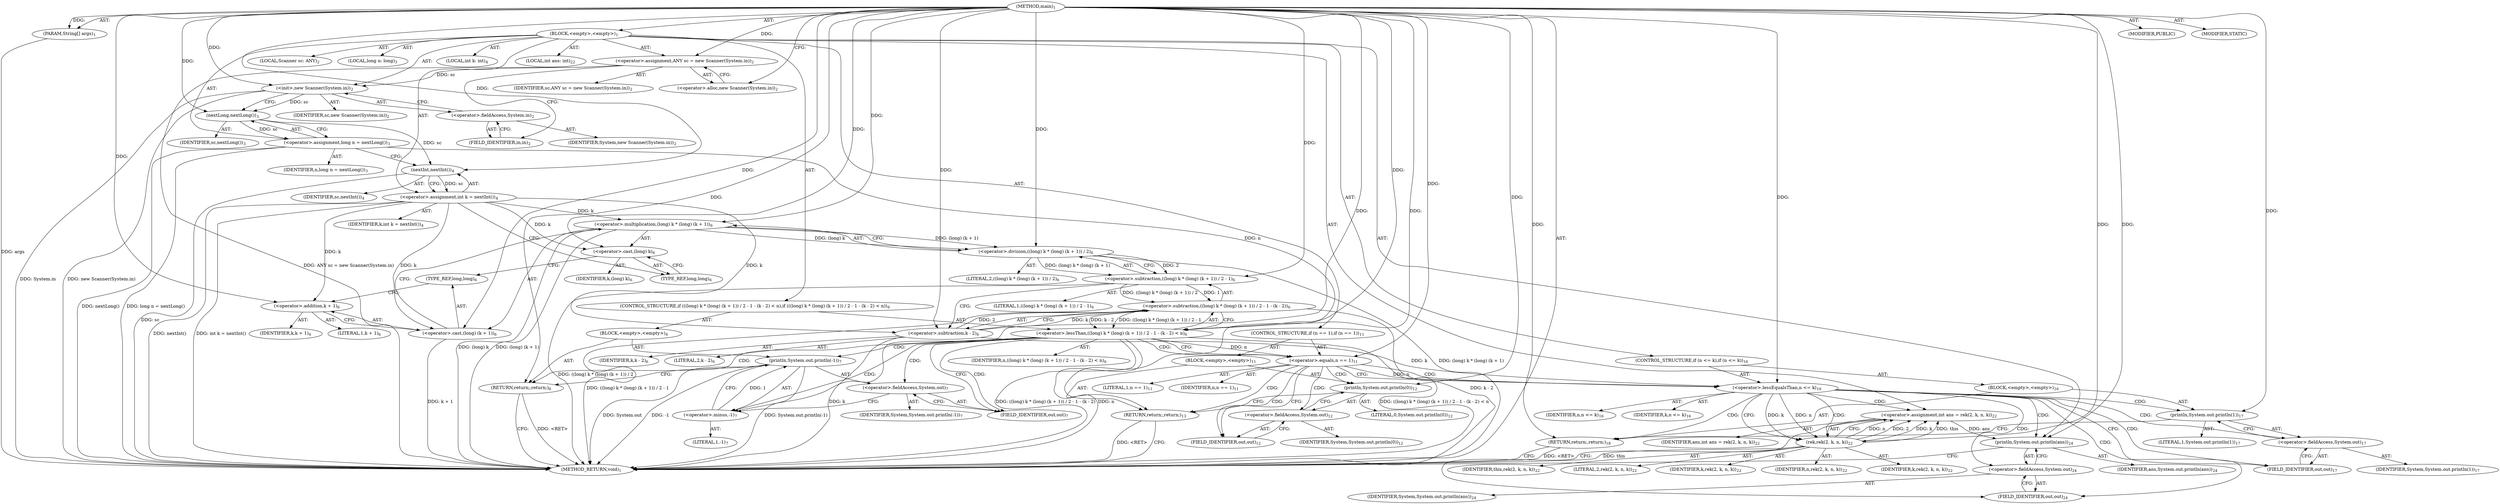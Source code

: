 digraph "main" {  
"19" [label = <(METHOD,main)<SUB>1</SUB>> ]
"20" [label = <(PARAM,String[] args)<SUB>1</SUB>> ]
"21" [label = <(BLOCK,&lt;empty&gt;,&lt;empty&gt;)<SUB>1</SUB>> ]
"4" [label = <(LOCAL,Scanner sc: ANY)<SUB>2</SUB>> ]
"22" [label = <(&lt;operator&gt;.assignment,ANY sc = new Scanner(System.in))<SUB>2</SUB>> ]
"23" [label = <(IDENTIFIER,sc,ANY sc = new Scanner(System.in))<SUB>2</SUB>> ]
"24" [label = <(&lt;operator&gt;.alloc,new Scanner(System.in))<SUB>2</SUB>> ]
"25" [label = <(&lt;init&gt;,new Scanner(System.in))<SUB>2</SUB>> ]
"3" [label = <(IDENTIFIER,sc,new Scanner(System.in))<SUB>2</SUB>> ]
"26" [label = <(&lt;operator&gt;.fieldAccess,System.in)<SUB>2</SUB>> ]
"27" [label = <(IDENTIFIER,System,new Scanner(System.in))<SUB>2</SUB>> ]
"28" [label = <(FIELD_IDENTIFIER,in,in)<SUB>2</SUB>> ]
"29" [label = <(LOCAL,long n: long)<SUB>3</SUB>> ]
"30" [label = <(&lt;operator&gt;.assignment,long n = nextLong())<SUB>3</SUB>> ]
"31" [label = <(IDENTIFIER,n,long n = nextLong())<SUB>3</SUB>> ]
"32" [label = <(nextLong,nextLong())<SUB>3</SUB>> ]
"33" [label = <(IDENTIFIER,sc,nextLong())<SUB>3</SUB>> ]
"34" [label = <(LOCAL,int k: int)<SUB>4</SUB>> ]
"35" [label = <(&lt;operator&gt;.assignment,int k = nextInt())<SUB>4</SUB>> ]
"36" [label = <(IDENTIFIER,k,int k = nextInt())<SUB>4</SUB>> ]
"37" [label = <(nextInt,nextInt())<SUB>4</SUB>> ]
"38" [label = <(IDENTIFIER,sc,nextInt())<SUB>4</SUB>> ]
"39" [label = <(CONTROL_STRUCTURE,if (((long) k * (long) (k + 1)) / 2 - 1 - (k - 2) &lt; n),if (((long) k * (long) (k + 1)) / 2 - 1 - (k - 2) &lt; n))<SUB>6</SUB>> ]
"40" [label = <(&lt;operator&gt;.lessThan,((long) k * (long) (k + 1)) / 2 - 1 - (k - 2) &lt; n)<SUB>6</SUB>> ]
"41" [label = <(&lt;operator&gt;.subtraction,((long) k * (long) (k + 1)) / 2 - 1 - (k - 2))<SUB>6</SUB>> ]
"42" [label = <(&lt;operator&gt;.subtraction,((long) k * (long) (k + 1)) / 2 - 1)<SUB>6</SUB>> ]
"43" [label = <(&lt;operator&gt;.division,((long) k * (long) (k + 1)) / 2)<SUB>6</SUB>> ]
"44" [label = <(&lt;operator&gt;.multiplication,(long) k * (long) (k + 1))<SUB>6</SUB>> ]
"45" [label = <(&lt;operator&gt;.cast,(long) k)<SUB>6</SUB>> ]
"46" [label = <(TYPE_REF,long,long)<SUB>6</SUB>> ]
"47" [label = <(IDENTIFIER,k,(long) k)<SUB>6</SUB>> ]
"48" [label = <(&lt;operator&gt;.cast,(long) (k + 1))<SUB>6</SUB>> ]
"49" [label = <(TYPE_REF,long,long)<SUB>6</SUB>> ]
"50" [label = <(&lt;operator&gt;.addition,k + 1)<SUB>6</SUB>> ]
"51" [label = <(IDENTIFIER,k,k + 1)<SUB>6</SUB>> ]
"52" [label = <(LITERAL,1,k + 1)<SUB>6</SUB>> ]
"53" [label = <(LITERAL,2,((long) k * (long) (k + 1)) / 2)<SUB>6</SUB>> ]
"54" [label = <(LITERAL,1,((long) k * (long) (k + 1)) / 2 - 1)<SUB>6</SUB>> ]
"55" [label = <(&lt;operator&gt;.subtraction,k - 2)<SUB>6</SUB>> ]
"56" [label = <(IDENTIFIER,k,k - 2)<SUB>6</SUB>> ]
"57" [label = <(LITERAL,2,k - 2)<SUB>6</SUB>> ]
"58" [label = <(IDENTIFIER,n,((long) k * (long) (k + 1)) / 2 - 1 - (k - 2) &lt; n)<SUB>6</SUB>> ]
"59" [label = <(BLOCK,&lt;empty&gt;,&lt;empty&gt;)<SUB>6</SUB>> ]
"60" [label = <(println,System.out.println(-1))<SUB>7</SUB>> ]
"61" [label = <(&lt;operator&gt;.fieldAccess,System.out)<SUB>7</SUB>> ]
"62" [label = <(IDENTIFIER,System,System.out.println(-1))<SUB>7</SUB>> ]
"63" [label = <(FIELD_IDENTIFIER,out,out)<SUB>7</SUB>> ]
"64" [label = <(&lt;operator&gt;.minus,-1)<SUB>7</SUB>> ]
"65" [label = <(LITERAL,1,-1)<SUB>7</SUB>> ]
"66" [label = <(RETURN,return;,return;)<SUB>8</SUB>> ]
"67" [label = <(CONTROL_STRUCTURE,if (n == 1),if (n == 1))<SUB>11</SUB>> ]
"68" [label = <(&lt;operator&gt;.equals,n == 1)<SUB>11</SUB>> ]
"69" [label = <(IDENTIFIER,n,n == 1)<SUB>11</SUB>> ]
"70" [label = <(LITERAL,1,n == 1)<SUB>11</SUB>> ]
"71" [label = <(BLOCK,&lt;empty&gt;,&lt;empty&gt;)<SUB>11</SUB>> ]
"72" [label = <(println,System.out.println(0))<SUB>12</SUB>> ]
"73" [label = <(&lt;operator&gt;.fieldAccess,System.out)<SUB>12</SUB>> ]
"74" [label = <(IDENTIFIER,System,System.out.println(0))<SUB>12</SUB>> ]
"75" [label = <(FIELD_IDENTIFIER,out,out)<SUB>12</SUB>> ]
"76" [label = <(LITERAL,0,System.out.println(0))<SUB>12</SUB>> ]
"77" [label = <(RETURN,return;,return;)<SUB>13</SUB>> ]
"78" [label = <(CONTROL_STRUCTURE,if (n &lt;= k),if (n &lt;= k))<SUB>16</SUB>> ]
"79" [label = <(&lt;operator&gt;.lessEqualsThan,n &lt;= k)<SUB>16</SUB>> ]
"80" [label = <(IDENTIFIER,n,n &lt;= k)<SUB>16</SUB>> ]
"81" [label = <(IDENTIFIER,k,n &lt;= k)<SUB>16</SUB>> ]
"82" [label = <(BLOCK,&lt;empty&gt;,&lt;empty&gt;)<SUB>16</SUB>> ]
"83" [label = <(println,System.out.println(1))<SUB>17</SUB>> ]
"84" [label = <(&lt;operator&gt;.fieldAccess,System.out)<SUB>17</SUB>> ]
"85" [label = <(IDENTIFIER,System,System.out.println(1))<SUB>17</SUB>> ]
"86" [label = <(FIELD_IDENTIFIER,out,out)<SUB>17</SUB>> ]
"87" [label = <(LITERAL,1,System.out.println(1))<SUB>17</SUB>> ]
"88" [label = <(RETURN,return;,return;)<SUB>18</SUB>> ]
"89" [label = <(LOCAL,int ans: int)<SUB>22</SUB>> ]
"90" [label = <(&lt;operator&gt;.assignment,int ans = rek(2, k, n, k))<SUB>22</SUB>> ]
"91" [label = <(IDENTIFIER,ans,int ans = rek(2, k, n, k))<SUB>22</SUB>> ]
"92" [label = <(rek,rek(2, k, n, k))<SUB>22</SUB>> ]
"93" [label = <(IDENTIFIER,this,rek(2, k, n, k))<SUB>22</SUB>> ]
"94" [label = <(LITERAL,2,rek(2, k, n, k))<SUB>22</SUB>> ]
"95" [label = <(IDENTIFIER,k,rek(2, k, n, k))<SUB>22</SUB>> ]
"96" [label = <(IDENTIFIER,n,rek(2, k, n, k))<SUB>22</SUB>> ]
"97" [label = <(IDENTIFIER,k,rek(2, k, n, k))<SUB>22</SUB>> ]
"98" [label = <(println,System.out.println(ans))<SUB>24</SUB>> ]
"99" [label = <(&lt;operator&gt;.fieldAccess,System.out)<SUB>24</SUB>> ]
"100" [label = <(IDENTIFIER,System,System.out.println(ans))<SUB>24</SUB>> ]
"101" [label = <(FIELD_IDENTIFIER,out,out)<SUB>24</SUB>> ]
"102" [label = <(IDENTIFIER,ans,System.out.println(ans))<SUB>24</SUB>> ]
"103" [label = <(MODIFIER,PUBLIC)> ]
"104" [label = <(MODIFIER,STATIC)> ]
"105" [label = <(METHOD_RETURN,void)<SUB>1</SUB>> ]
  "19" -> "20"  [ label = "AST: "] 
  "19" -> "21"  [ label = "AST: "] 
  "19" -> "103"  [ label = "AST: "] 
  "19" -> "104"  [ label = "AST: "] 
  "19" -> "105"  [ label = "AST: "] 
  "21" -> "4"  [ label = "AST: "] 
  "21" -> "22"  [ label = "AST: "] 
  "21" -> "25"  [ label = "AST: "] 
  "21" -> "29"  [ label = "AST: "] 
  "21" -> "30"  [ label = "AST: "] 
  "21" -> "34"  [ label = "AST: "] 
  "21" -> "35"  [ label = "AST: "] 
  "21" -> "39"  [ label = "AST: "] 
  "21" -> "67"  [ label = "AST: "] 
  "21" -> "78"  [ label = "AST: "] 
  "21" -> "89"  [ label = "AST: "] 
  "21" -> "90"  [ label = "AST: "] 
  "21" -> "98"  [ label = "AST: "] 
  "22" -> "23"  [ label = "AST: "] 
  "22" -> "24"  [ label = "AST: "] 
  "25" -> "3"  [ label = "AST: "] 
  "25" -> "26"  [ label = "AST: "] 
  "26" -> "27"  [ label = "AST: "] 
  "26" -> "28"  [ label = "AST: "] 
  "30" -> "31"  [ label = "AST: "] 
  "30" -> "32"  [ label = "AST: "] 
  "32" -> "33"  [ label = "AST: "] 
  "35" -> "36"  [ label = "AST: "] 
  "35" -> "37"  [ label = "AST: "] 
  "37" -> "38"  [ label = "AST: "] 
  "39" -> "40"  [ label = "AST: "] 
  "39" -> "59"  [ label = "AST: "] 
  "40" -> "41"  [ label = "AST: "] 
  "40" -> "58"  [ label = "AST: "] 
  "41" -> "42"  [ label = "AST: "] 
  "41" -> "55"  [ label = "AST: "] 
  "42" -> "43"  [ label = "AST: "] 
  "42" -> "54"  [ label = "AST: "] 
  "43" -> "44"  [ label = "AST: "] 
  "43" -> "53"  [ label = "AST: "] 
  "44" -> "45"  [ label = "AST: "] 
  "44" -> "48"  [ label = "AST: "] 
  "45" -> "46"  [ label = "AST: "] 
  "45" -> "47"  [ label = "AST: "] 
  "48" -> "49"  [ label = "AST: "] 
  "48" -> "50"  [ label = "AST: "] 
  "50" -> "51"  [ label = "AST: "] 
  "50" -> "52"  [ label = "AST: "] 
  "55" -> "56"  [ label = "AST: "] 
  "55" -> "57"  [ label = "AST: "] 
  "59" -> "60"  [ label = "AST: "] 
  "59" -> "66"  [ label = "AST: "] 
  "60" -> "61"  [ label = "AST: "] 
  "60" -> "64"  [ label = "AST: "] 
  "61" -> "62"  [ label = "AST: "] 
  "61" -> "63"  [ label = "AST: "] 
  "64" -> "65"  [ label = "AST: "] 
  "67" -> "68"  [ label = "AST: "] 
  "67" -> "71"  [ label = "AST: "] 
  "68" -> "69"  [ label = "AST: "] 
  "68" -> "70"  [ label = "AST: "] 
  "71" -> "72"  [ label = "AST: "] 
  "71" -> "77"  [ label = "AST: "] 
  "72" -> "73"  [ label = "AST: "] 
  "72" -> "76"  [ label = "AST: "] 
  "73" -> "74"  [ label = "AST: "] 
  "73" -> "75"  [ label = "AST: "] 
  "78" -> "79"  [ label = "AST: "] 
  "78" -> "82"  [ label = "AST: "] 
  "79" -> "80"  [ label = "AST: "] 
  "79" -> "81"  [ label = "AST: "] 
  "82" -> "83"  [ label = "AST: "] 
  "82" -> "88"  [ label = "AST: "] 
  "83" -> "84"  [ label = "AST: "] 
  "83" -> "87"  [ label = "AST: "] 
  "84" -> "85"  [ label = "AST: "] 
  "84" -> "86"  [ label = "AST: "] 
  "90" -> "91"  [ label = "AST: "] 
  "90" -> "92"  [ label = "AST: "] 
  "92" -> "93"  [ label = "AST: "] 
  "92" -> "94"  [ label = "AST: "] 
  "92" -> "95"  [ label = "AST: "] 
  "92" -> "96"  [ label = "AST: "] 
  "92" -> "97"  [ label = "AST: "] 
  "98" -> "99"  [ label = "AST: "] 
  "98" -> "102"  [ label = "AST: "] 
  "99" -> "100"  [ label = "AST: "] 
  "99" -> "101"  [ label = "AST: "] 
  "22" -> "28"  [ label = "CFG: "] 
  "25" -> "32"  [ label = "CFG: "] 
  "30" -> "37"  [ label = "CFG: "] 
  "35" -> "46"  [ label = "CFG: "] 
  "90" -> "101"  [ label = "CFG: "] 
  "98" -> "105"  [ label = "CFG: "] 
  "24" -> "22"  [ label = "CFG: "] 
  "26" -> "25"  [ label = "CFG: "] 
  "32" -> "30"  [ label = "CFG: "] 
  "37" -> "35"  [ label = "CFG: "] 
  "40" -> "63"  [ label = "CFG: "] 
  "40" -> "68"  [ label = "CFG: "] 
  "68" -> "75"  [ label = "CFG: "] 
  "68" -> "79"  [ label = "CFG: "] 
  "79" -> "86"  [ label = "CFG: "] 
  "79" -> "92"  [ label = "CFG: "] 
  "92" -> "90"  [ label = "CFG: "] 
  "99" -> "98"  [ label = "CFG: "] 
  "28" -> "26"  [ label = "CFG: "] 
  "41" -> "40"  [ label = "CFG: "] 
  "60" -> "66"  [ label = "CFG: "] 
  "66" -> "105"  [ label = "CFG: "] 
  "72" -> "77"  [ label = "CFG: "] 
  "77" -> "105"  [ label = "CFG: "] 
  "83" -> "88"  [ label = "CFG: "] 
  "88" -> "105"  [ label = "CFG: "] 
  "101" -> "99"  [ label = "CFG: "] 
  "42" -> "55"  [ label = "CFG: "] 
  "55" -> "41"  [ label = "CFG: "] 
  "61" -> "64"  [ label = "CFG: "] 
  "64" -> "60"  [ label = "CFG: "] 
  "73" -> "72"  [ label = "CFG: "] 
  "84" -> "83"  [ label = "CFG: "] 
  "43" -> "42"  [ label = "CFG: "] 
  "63" -> "61"  [ label = "CFG: "] 
  "75" -> "73"  [ label = "CFG: "] 
  "86" -> "84"  [ label = "CFG: "] 
  "44" -> "43"  [ label = "CFG: "] 
  "45" -> "49"  [ label = "CFG: "] 
  "48" -> "44"  [ label = "CFG: "] 
  "46" -> "45"  [ label = "CFG: "] 
  "49" -> "50"  [ label = "CFG: "] 
  "50" -> "48"  [ label = "CFG: "] 
  "19" -> "24"  [ label = "CFG: "] 
  "77" -> "105"  [ label = "DDG: &lt;RET&gt;"] 
  "88" -> "105"  [ label = "DDG: &lt;RET&gt;"] 
  "66" -> "105"  [ label = "DDG: &lt;RET&gt;"] 
  "20" -> "105"  [ label = "DDG: args"] 
  "22" -> "105"  [ label = "DDG: ANY sc = new Scanner(System.in)"] 
  "25" -> "105"  [ label = "DDG: System.in"] 
  "25" -> "105"  [ label = "DDG: new Scanner(System.in)"] 
  "30" -> "105"  [ label = "DDG: nextLong()"] 
  "30" -> "105"  [ label = "DDG: long n = nextLong()"] 
  "37" -> "105"  [ label = "DDG: sc"] 
  "35" -> "105"  [ label = "DDG: nextInt()"] 
  "35" -> "105"  [ label = "DDG: int k = nextInt()"] 
  "44" -> "105"  [ label = "DDG: (long) k"] 
  "48" -> "105"  [ label = "DDG: k + 1"] 
  "44" -> "105"  [ label = "DDG: (long) (k + 1)"] 
  "43" -> "105"  [ label = "DDG: (long) k * (long) (k + 1)"] 
  "42" -> "105"  [ label = "DDG: ((long) k * (long) (k + 1)) / 2"] 
  "41" -> "105"  [ label = "DDG: ((long) k * (long) (k + 1)) / 2 - 1"] 
  "55" -> "105"  [ label = "DDG: k"] 
  "41" -> "105"  [ label = "DDG: k - 2"] 
  "40" -> "105"  [ label = "DDG: ((long) k * (long) (k + 1)) / 2 - 1 - (k - 2)"] 
  "40" -> "105"  [ label = "DDG: n"] 
  "40" -> "105"  [ label = "DDG: ((long) k * (long) (k + 1)) / 2 - 1 - (k - 2) &lt; n"] 
  "60" -> "105"  [ label = "DDG: System.out"] 
  "60" -> "105"  [ label = "DDG: -1"] 
  "60" -> "105"  [ label = "DDG: System.out.println(-1)"] 
  "92" -> "105"  [ label = "DDG: this"] 
  "19" -> "20"  [ label = "DDG: "] 
  "19" -> "22"  [ label = "DDG: "] 
  "32" -> "30"  [ label = "DDG: sc"] 
  "37" -> "35"  [ label = "DDG: sc"] 
  "92" -> "90"  [ label = "DDG: n"] 
  "92" -> "90"  [ label = "DDG: 2"] 
  "92" -> "90"  [ label = "DDG: k"] 
  "92" -> "90"  [ label = "DDG: this"] 
  "22" -> "25"  [ label = "DDG: sc"] 
  "19" -> "25"  [ label = "DDG: "] 
  "90" -> "98"  [ label = "DDG: ans"] 
  "19" -> "98"  [ label = "DDG: "] 
  "25" -> "32"  [ label = "DDG: sc"] 
  "19" -> "32"  [ label = "DDG: "] 
  "32" -> "37"  [ label = "DDG: sc"] 
  "19" -> "37"  [ label = "DDG: "] 
  "41" -> "40"  [ label = "DDG: ((long) k * (long) (k + 1)) / 2 - 1"] 
  "41" -> "40"  [ label = "DDG: k - 2"] 
  "30" -> "40"  [ label = "DDG: n"] 
  "19" -> "40"  [ label = "DDG: "] 
  "19" -> "66"  [ label = "DDG: "] 
  "40" -> "68"  [ label = "DDG: n"] 
  "19" -> "68"  [ label = "DDG: "] 
  "19" -> "77"  [ label = "DDG: "] 
  "68" -> "79"  [ label = "DDG: n"] 
  "19" -> "79"  [ label = "DDG: "] 
  "55" -> "79"  [ label = "DDG: k"] 
  "19" -> "88"  [ label = "DDG: "] 
  "19" -> "92"  [ label = "DDG: "] 
  "79" -> "92"  [ label = "DDG: k"] 
  "79" -> "92"  [ label = "DDG: n"] 
  "42" -> "41"  [ label = "DDG: ((long) k * (long) (k + 1)) / 2"] 
  "42" -> "41"  [ label = "DDG: 1"] 
  "55" -> "41"  [ label = "DDG: k"] 
  "55" -> "41"  [ label = "DDG: 2"] 
  "64" -> "60"  [ label = "DDG: 1"] 
  "19" -> "72"  [ label = "DDG: "] 
  "19" -> "83"  [ label = "DDG: "] 
  "43" -> "42"  [ label = "DDG: (long) k * (long) (k + 1)"] 
  "43" -> "42"  [ label = "DDG: 2"] 
  "19" -> "42"  [ label = "DDG: "] 
  "19" -> "55"  [ label = "DDG: "] 
  "35" -> "55"  [ label = "DDG: k"] 
  "19" -> "64"  [ label = "DDG: "] 
  "44" -> "43"  [ label = "DDG: (long) k"] 
  "44" -> "43"  [ label = "DDG: (long) (k + 1)"] 
  "19" -> "43"  [ label = "DDG: "] 
  "19" -> "44"  [ label = "DDG: "] 
  "35" -> "44"  [ label = "DDG: k"] 
  "19" -> "45"  [ label = "DDG: "] 
  "35" -> "45"  [ label = "DDG: k"] 
  "19" -> "48"  [ label = "DDG: "] 
  "35" -> "48"  [ label = "DDG: k"] 
  "19" -> "50"  [ label = "DDG: "] 
  "35" -> "50"  [ label = "DDG: k"] 
  "40" -> "68"  [ label = "CDG: "] 
  "40" -> "60"  [ label = "CDG: "] 
  "40" -> "61"  [ label = "CDG: "] 
  "40" -> "64"  [ label = "CDG: "] 
  "40" -> "66"  [ label = "CDG: "] 
  "40" -> "63"  [ label = "CDG: "] 
  "68" -> "73"  [ label = "CDG: "] 
  "68" -> "77"  [ label = "CDG: "] 
  "68" -> "75"  [ label = "CDG: "] 
  "68" -> "72"  [ label = "CDG: "] 
  "68" -> "79"  [ label = "CDG: "] 
  "79" -> "83"  [ label = "CDG: "] 
  "79" -> "98"  [ label = "CDG: "] 
  "79" -> "99"  [ label = "CDG: "] 
  "79" -> "84"  [ label = "CDG: "] 
  "79" -> "88"  [ label = "CDG: "] 
  "79" -> "92"  [ label = "CDG: "] 
  "79" -> "101"  [ label = "CDG: "] 
  "79" -> "90"  [ label = "CDG: "] 
  "79" -> "86"  [ label = "CDG: "] 
}
